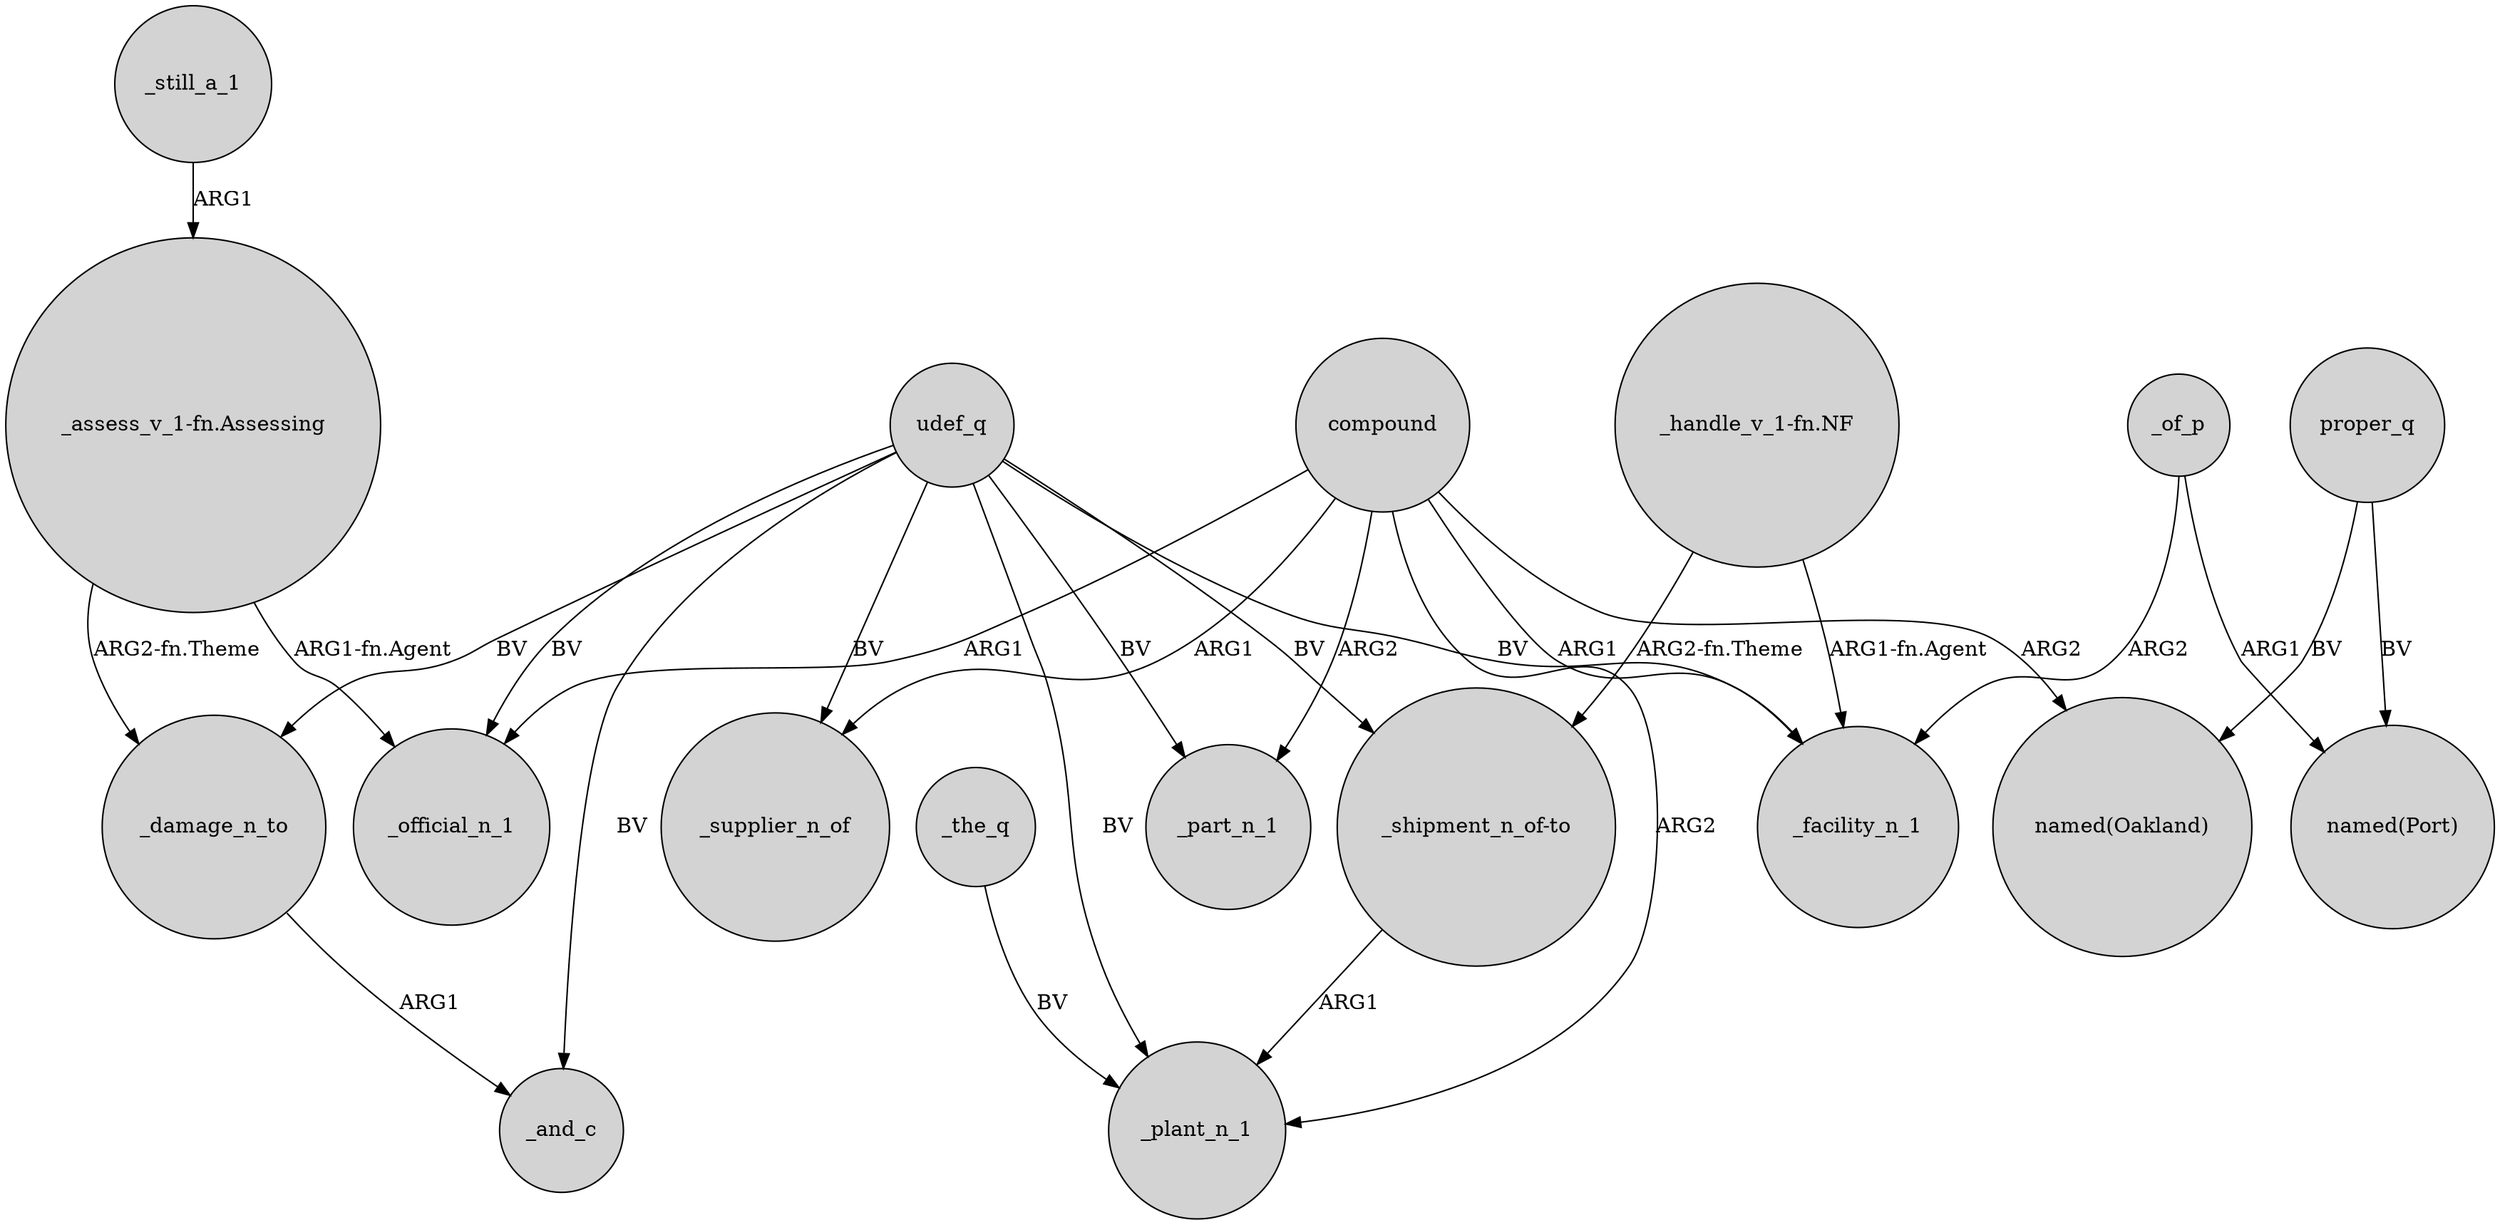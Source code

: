 digraph {
	node [shape=circle style=filled]
	udef_q -> _facility_n_1 [label=BV]
	_the_q -> _plant_n_1 [label=BV]
	"_assess_v_1-fn.Assessing" -> _official_n_1 [label="ARG1-fn.Agent"]
	proper_q -> "named(Port)" [label=BV]
	_damage_n_to -> _and_c [label=ARG1]
	compound -> "named(Oakland)" [label=ARG2]
	_of_p -> _facility_n_1 [label=ARG2]
	"_assess_v_1-fn.Assessing" -> _damage_n_to [label="ARG2-fn.Theme"]
	compound -> _part_n_1 [label=ARG2]
	udef_q -> _official_n_1 [label=BV]
	"_handle_v_1-fn.NF" -> _facility_n_1 [label="ARG1-fn.Agent"]
	"_shipment_n_of-to" -> _plant_n_1 [label=ARG1]
	udef_q -> _damage_n_to [label=BV]
	compound -> _plant_n_1 [label=ARG2]
	compound -> _supplier_n_of [label=ARG1]
	udef_q -> _plant_n_1 [label=BV]
	proper_q -> "named(Oakland)" [label=BV]
	compound -> _facility_n_1 [label=ARG1]
	_still_a_1 -> "_assess_v_1-fn.Assessing" [label=ARG1]
	udef_q -> _part_n_1 [label=BV]
	compound -> _official_n_1 [label=ARG1]
	_of_p -> "named(Port)" [label=ARG1]
	"_handle_v_1-fn.NF" -> "_shipment_n_of-to" [label="ARG2-fn.Theme"]
	udef_q -> _and_c [label=BV]
	udef_q -> _supplier_n_of [label=BV]
	udef_q -> "_shipment_n_of-to" [label=BV]
}
